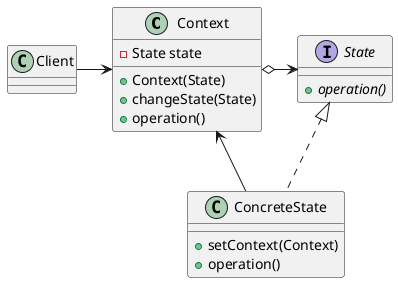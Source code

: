 @startuml

class Context {
    - State state

    + Context(State)
    + changeState(State)
    + operation()
}

interface State {
    + {abstract} operation()
}

class ConcreteState implements State {
    + setContext(Context)
    + operation()
}

Client -> Context
Context o-> State

ConcreteState -> Context

@enduml